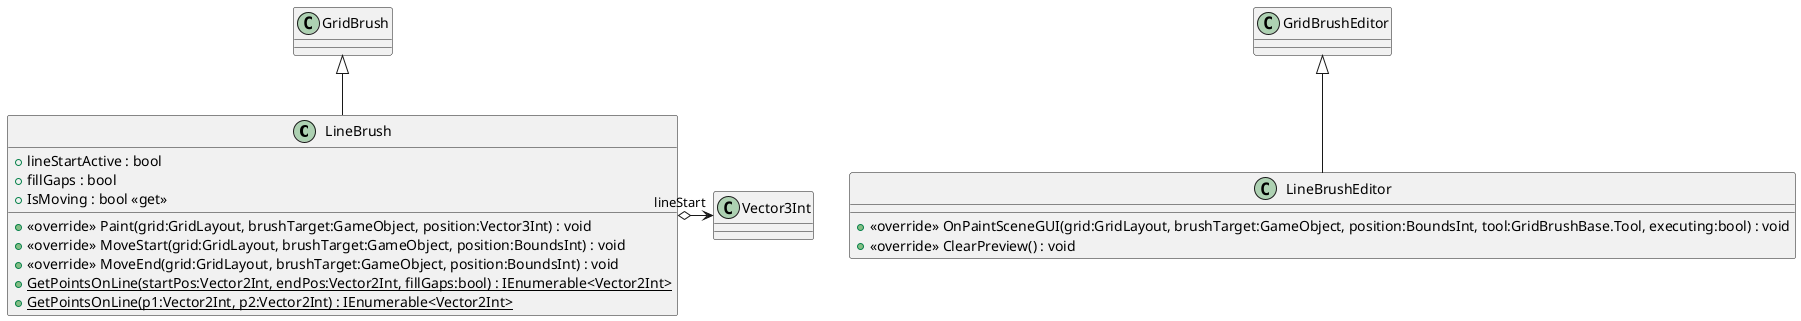 @startuml
class LineBrush {
    + lineStartActive : bool
    + fillGaps : bool
    + IsMoving : bool <<get>>
    + <<override>> Paint(grid:GridLayout, brushTarget:GameObject, position:Vector3Int) : void
    + <<override>> MoveStart(grid:GridLayout, brushTarget:GameObject, position:BoundsInt) : void
    + <<override>> MoveEnd(grid:GridLayout, brushTarget:GameObject, position:BoundsInt) : void
    + {static} GetPointsOnLine(startPos:Vector2Int, endPos:Vector2Int, fillGaps:bool) : IEnumerable<Vector2Int>
    + {static} GetPointsOnLine(p1:Vector2Int, p2:Vector2Int) : IEnumerable<Vector2Int>
}
class LineBrushEditor {
    + <<override>> OnPaintSceneGUI(grid:GridLayout, brushTarget:GameObject, position:BoundsInt, tool:GridBrushBase.Tool, executing:bool) : void
    + <<override>> ClearPreview() : void
}
GridBrush <|-- LineBrush
LineBrush o-> "lineStart" Vector3Int
GridBrushEditor <|-- LineBrushEditor
@enduml
